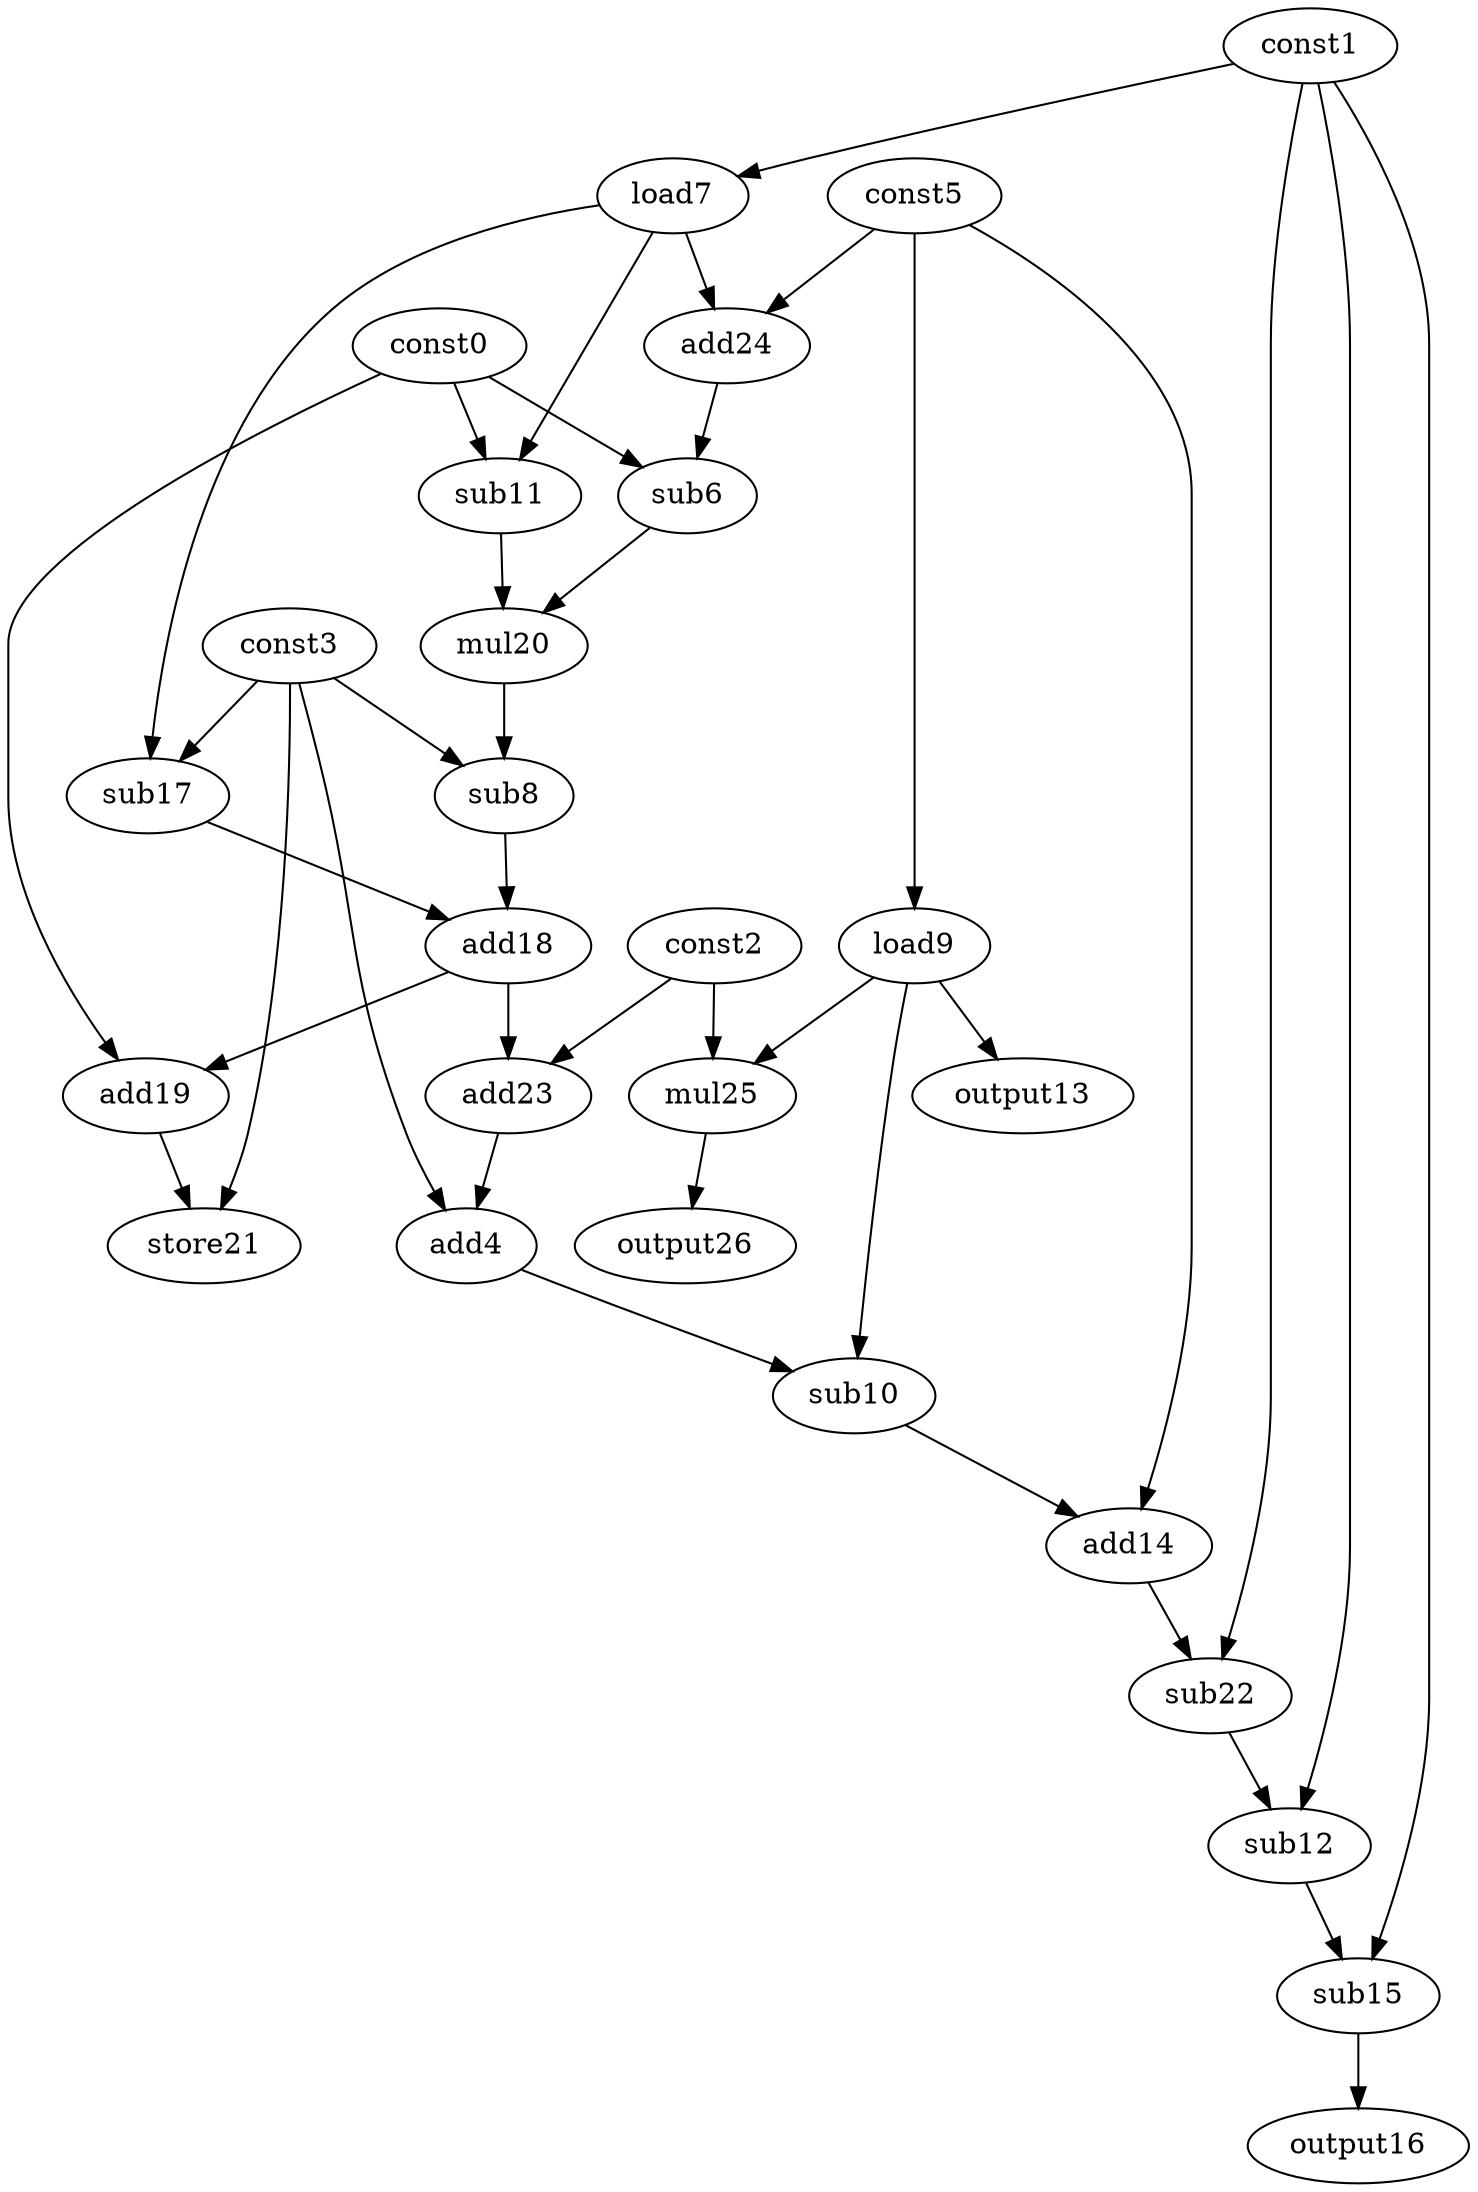 digraph G { 
const0[opcode=const]; 
const1[opcode=const]; 
const2[opcode=const]; 
const3[opcode=const]; 
add4[opcode=add]; 
const5[opcode=const]; 
sub6[opcode=sub]; 
load7[opcode=load]; 
sub8[opcode=sub]; 
load9[opcode=load]; 
sub10[opcode=sub]; 
sub11[opcode=sub]; 
sub12[opcode=sub]; 
output13[opcode=output]; 
add14[opcode=add]; 
sub15[opcode=sub]; 
output16[opcode=output]; 
sub17[opcode=sub]; 
add18[opcode=add]; 
add19[opcode=add]; 
mul20[opcode=mul]; 
store21[opcode=store]; 
sub22[opcode=sub]; 
add23[opcode=add]; 
add24[opcode=add]; 
mul25[opcode=mul]; 
output26[opcode=output]; 
const1->load7[operand=0];
const5->load9[operand=0];
const0->sub11[operand=0];
load7->sub11[operand=1];
load9->output13[operand=0];
const3->sub17[operand=0];
load7->sub17[operand=1];
const5->add24[operand=0];
load7->add24[operand=1];
load9->mul25[operand=0];
const2->mul25[operand=1];
add24->sub6[operand=0];
const0->sub6[operand=1];
mul25->output26[operand=0];
sub11->mul20[operand=0];
sub6->mul20[operand=1];
const3->sub8[operand=0];
mul20->sub8[operand=1];
sub8->add18[operand=0];
sub17->add18[operand=1];
const0->add19[operand=0];
add18->add19[operand=1];
const2->add23[operand=0];
add18->add23[operand=1];
const3->add4[operand=0];
add23->add4[operand=1];
add19->store21[operand=0];
const3->store21[operand=1];
load9->sub10[operand=0];
add4->sub10[operand=1];
sub10->add14[operand=0];
const5->add14[operand=1];
const1->sub22[operand=0];
add14->sub22[operand=1];
const1->sub12[operand=0];
sub22->sub12[operand=1];
const1->sub15[operand=0];
sub12->sub15[operand=1];
sub15->output16[operand=0];
}
